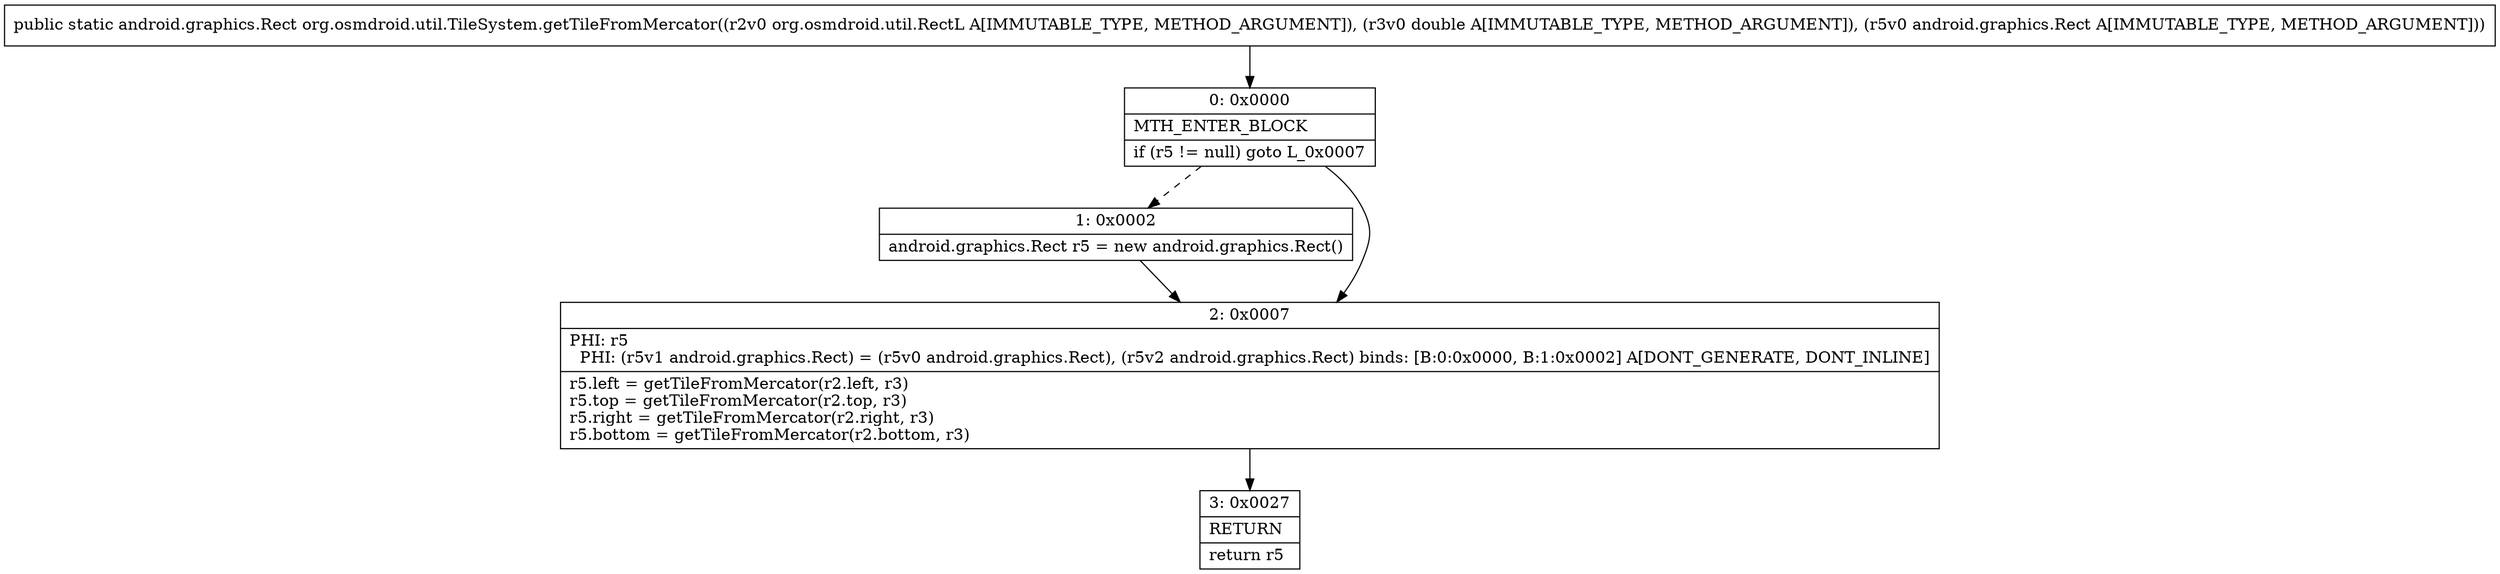 digraph "CFG fororg.osmdroid.util.TileSystem.getTileFromMercator(Lorg\/osmdroid\/util\/RectL;DLandroid\/graphics\/Rect;)Landroid\/graphics\/Rect;" {
Node_0 [shape=record,label="{0\:\ 0x0000|MTH_ENTER_BLOCK\l|if (r5 != null) goto L_0x0007\l}"];
Node_1 [shape=record,label="{1\:\ 0x0002|android.graphics.Rect r5 = new android.graphics.Rect()\l}"];
Node_2 [shape=record,label="{2\:\ 0x0007|PHI: r5 \l  PHI: (r5v1 android.graphics.Rect) = (r5v0 android.graphics.Rect), (r5v2 android.graphics.Rect) binds: [B:0:0x0000, B:1:0x0002] A[DONT_GENERATE, DONT_INLINE]\l|r5.left = getTileFromMercator(r2.left, r3)\lr5.top = getTileFromMercator(r2.top, r3)\lr5.right = getTileFromMercator(r2.right, r3)\lr5.bottom = getTileFromMercator(r2.bottom, r3)\l}"];
Node_3 [shape=record,label="{3\:\ 0x0027|RETURN\l|return r5\l}"];
MethodNode[shape=record,label="{public static android.graphics.Rect org.osmdroid.util.TileSystem.getTileFromMercator((r2v0 org.osmdroid.util.RectL A[IMMUTABLE_TYPE, METHOD_ARGUMENT]), (r3v0 double A[IMMUTABLE_TYPE, METHOD_ARGUMENT]), (r5v0 android.graphics.Rect A[IMMUTABLE_TYPE, METHOD_ARGUMENT])) }"];
MethodNode -> Node_0;
Node_0 -> Node_1[style=dashed];
Node_0 -> Node_2;
Node_1 -> Node_2;
Node_2 -> Node_3;
}

